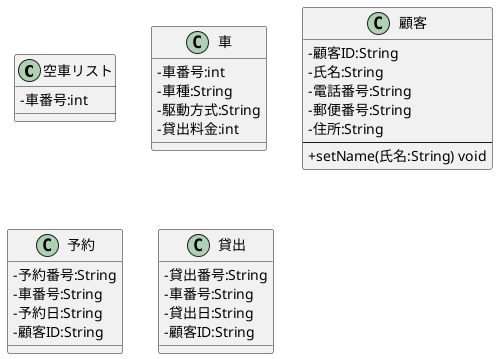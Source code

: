 @startuml
skinparam classAttributeIconSize 0
class 空車リスト  {
- 車番号:int
}
class 車 {
- 車番号:int
- 車種:String
- 駆動方式:String
- 貸出料金:int
}
class 顧客 {
- 顧客ID:String
- 氏名:String
- 電話番号:String
- 郵便番号:String
- 住所:String
---
+ setName(氏名:String) void
}
class 予約 {
- 予約番号:String
- 車番号:String
- 予約日:String
- 顧客ID:String
}
class 貸出 {
- 貸出番号:String
- 車番号:String
- 貸出日:String
- 顧客ID:String
}
@enduml